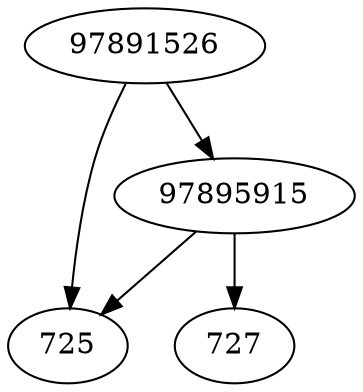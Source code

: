 strict digraph  {
97895915;
725;
97891526;
727;
97895915 -> 727;
97895915 -> 725;
97891526 -> 725;
97891526 -> 97895915;
}
